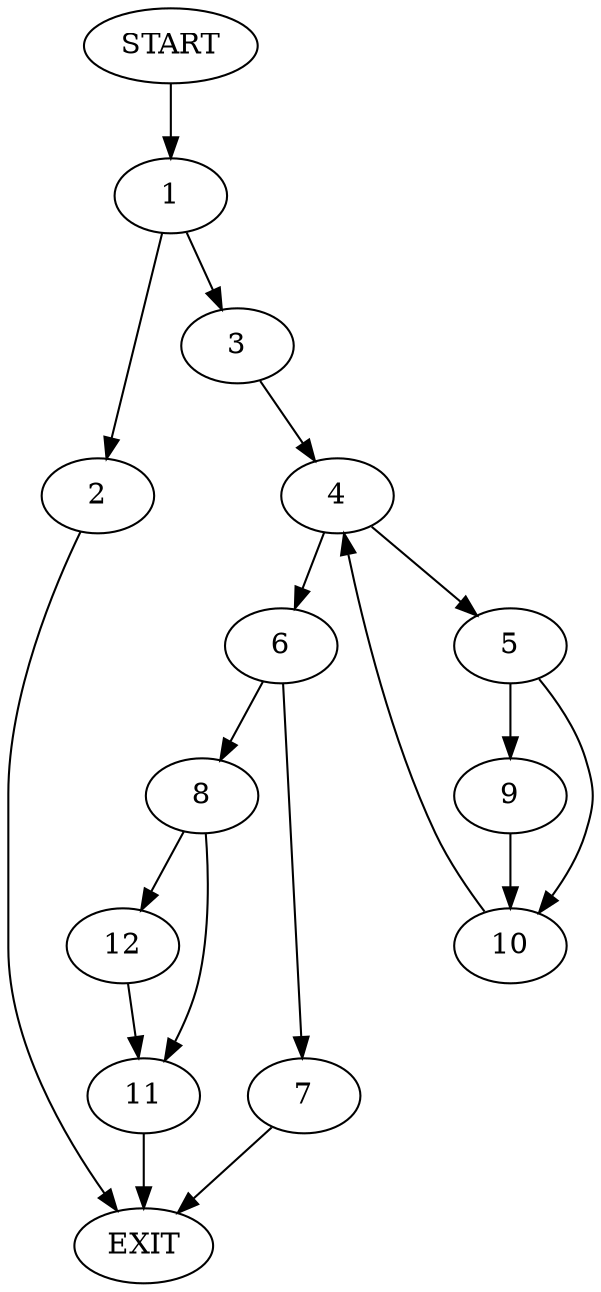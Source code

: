 digraph {
0 [label="START"]
13 [label="EXIT"]
0 -> 1
1 -> 2
1 -> 3
2 -> 13
3 -> 4
4 -> 5
4 -> 6
6 -> 7
6 -> 8
5 -> 9
5 -> 10
7 -> 13
8 -> 11
8 -> 12
9 -> 10
10 -> 4
11 -> 13
12 -> 11
}
